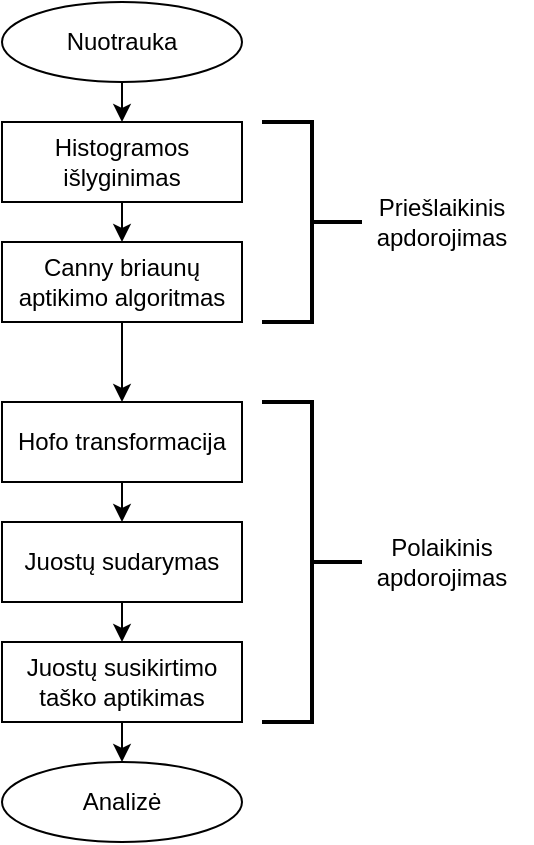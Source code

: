 <mxfile version="14.5.1" type="device"><diagram id="3AF7sUFPstgji8rXVuOM" name="Page-1"><mxGraphModel dx="1422" dy="822" grid="0" gridSize="10" guides="1" tooltips="1" connect="1" arrows="1" fold="1" page="1" pageScale="1" pageWidth="850" pageHeight="1100" math="0" shadow="0"><root><mxCell id="0"/><mxCell id="1" parent="0"/><mxCell id="mZ53_zUSFEkdI0sCpP5c-14" style="edgeStyle=orthogonalEdgeStyle;rounded=0;orthogonalLoop=1;jettySize=auto;html=1;exitX=0.5;exitY=1;exitDx=0;exitDy=0;entryX=0.5;entryY=0;entryDx=0;entryDy=0;" edge="1" parent="1" source="mZ53_zUSFEkdI0sCpP5c-1" target="mZ53_zUSFEkdI0sCpP5c-2"><mxGeometry relative="1" as="geometry"/></mxCell><mxCell id="mZ53_zUSFEkdI0sCpP5c-1" value="Nuotrauka" style="ellipse;whiteSpace=wrap;html=1;" vertex="1" parent="1"><mxGeometry x="160" y="200" width="120" height="40" as="geometry"/></mxCell><mxCell id="mZ53_zUSFEkdI0sCpP5c-15" style="edgeStyle=orthogonalEdgeStyle;rounded=0;orthogonalLoop=1;jettySize=auto;html=1;exitX=0.5;exitY=1;exitDx=0;exitDy=0;entryX=0.5;entryY=0;entryDx=0;entryDy=0;" edge="1" parent="1" source="mZ53_zUSFEkdI0sCpP5c-2" target="mZ53_zUSFEkdI0sCpP5c-3"><mxGeometry relative="1" as="geometry"/></mxCell><mxCell id="mZ53_zUSFEkdI0sCpP5c-2" value="Histogramos išlyginimas" style="rounded=0;whiteSpace=wrap;html=1;" vertex="1" parent="1"><mxGeometry x="160" y="260" width="120" height="40" as="geometry"/></mxCell><mxCell id="mZ53_zUSFEkdI0sCpP5c-16" style="edgeStyle=orthogonalEdgeStyle;rounded=0;orthogonalLoop=1;jettySize=auto;html=1;exitX=0.5;exitY=1;exitDx=0;exitDy=0;entryX=0.5;entryY=0;entryDx=0;entryDy=0;" edge="1" parent="1" source="mZ53_zUSFEkdI0sCpP5c-3" target="mZ53_zUSFEkdI0sCpP5c-4"><mxGeometry relative="1" as="geometry"/></mxCell><mxCell id="mZ53_zUSFEkdI0sCpP5c-3" value="Canny briaunų aptikimo algoritmas" style="rounded=0;whiteSpace=wrap;html=1;" vertex="1" parent="1"><mxGeometry x="160" y="320" width="120" height="40" as="geometry"/></mxCell><mxCell id="mZ53_zUSFEkdI0sCpP5c-17" style="edgeStyle=orthogonalEdgeStyle;rounded=0;orthogonalLoop=1;jettySize=auto;html=1;exitX=0.5;exitY=1;exitDx=0;exitDy=0;entryX=0.5;entryY=0;entryDx=0;entryDy=0;" edge="1" parent="1" source="mZ53_zUSFEkdI0sCpP5c-4" target="mZ53_zUSFEkdI0sCpP5c-5"><mxGeometry relative="1" as="geometry"/></mxCell><mxCell id="mZ53_zUSFEkdI0sCpP5c-4" value="Hofo transformacija" style="rounded=0;whiteSpace=wrap;html=1;" vertex="1" parent="1"><mxGeometry x="160" y="400" width="120" height="40" as="geometry"/></mxCell><mxCell id="mZ53_zUSFEkdI0sCpP5c-18" style="edgeStyle=orthogonalEdgeStyle;rounded=0;orthogonalLoop=1;jettySize=auto;html=1;exitX=0.5;exitY=1;exitDx=0;exitDy=0;entryX=0.5;entryY=0;entryDx=0;entryDy=0;" edge="1" parent="1" source="mZ53_zUSFEkdI0sCpP5c-5" target="mZ53_zUSFEkdI0sCpP5c-6"><mxGeometry relative="1" as="geometry"/></mxCell><mxCell id="mZ53_zUSFEkdI0sCpP5c-5" value="Juostų sudarymas" style="rounded=0;whiteSpace=wrap;html=1;" vertex="1" parent="1"><mxGeometry x="160" y="460" width="120" height="40" as="geometry"/></mxCell><mxCell id="mZ53_zUSFEkdI0sCpP5c-19" style="edgeStyle=orthogonalEdgeStyle;rounded=0;orthogonalLoop=1;jettySize=auto;html=1;exitX=0.5;exitY=1;exitDx=0;exitDy=0;entryX=0.5;entryY=0;entryDx=0;entryDy=0;" edge="1" parent="1" source="mZ53_zUSFEkdI0sCpP5c-6" target="mZ53_zUSFEkdI0sCpP5c-10"><mxGeometry relative="1" as="geometry"/></mxCell><mxCell id="mZ53_zUSFEkdI0sCpP5c-6" value="Juostų susikirtimo taško aptikimas" style="rounded=0;whiteSpace=wrap;html=1;" vertex="1" parent="1"><mxGeometry x="160" y="520" width="120" height="40" as="geometry"/></mxCell><mxCell id="mZ53_zUSFEkdI0sCpP5c-10" value="Analizė" style="ellipse;whiteSpace=wrap;html=1;" vertex="1" parent="1"><mxGeometry x="160" y="580" width="120" height="40" as="geometry"/></mxCell><mxCell id="mZ53_zUSFEkdI0sCpP5c-11" value="" style="strokeWidth=2;html=1;shape=mxgraph.flowchart.annotation_2;align=left;labelPosition=right;pointerEvents=1;direction=west;" vertex="1" parent="1"><mxGeometry x="290" y="400" width="50" height="160" as="geometry"/></mxCell><mxCell id="mZ53_zUSFEkdI0sCpP5c-13" value="" style="strokeWidth=2;html=1;shape=mxgraph.flowchart.annotation_2;align=left;labelPosition=right;pointerEvents=1;direction=west;" vertex="1" parent="1"><mxGeometry x="290" y="260" width="50" height="100" as="geometry"/></mxCell><mxCell id="mZ53_zUSFEkdI0sCpP5c-20" value="Priešlaikinis apdorojimas" style="text;html=1;strokeColor=none;fillColor=none;align=center;verticalAlign=middle;whiteSpace=wrap;rounded=0;" vertex="1" parent="1"><mxGeometry x="335" y="295" width="90" height="30" as="geometry"/></mxCell><mxCell id="mZ53_zUSFEkdI0sCpP5c-21" value="Polaikinis apdorojimas" style="text;html=1;strokeColor=none;fillColor=none;align=center;verticalAlign=middle;whiteSpace=wrap;rounded=0;" vertex="1" parent="1"><mxGeometry x="335" y="465" width="90" height="30" as="geometry"/></mxCell></root></mxGraphModel></diagram></mxfile>